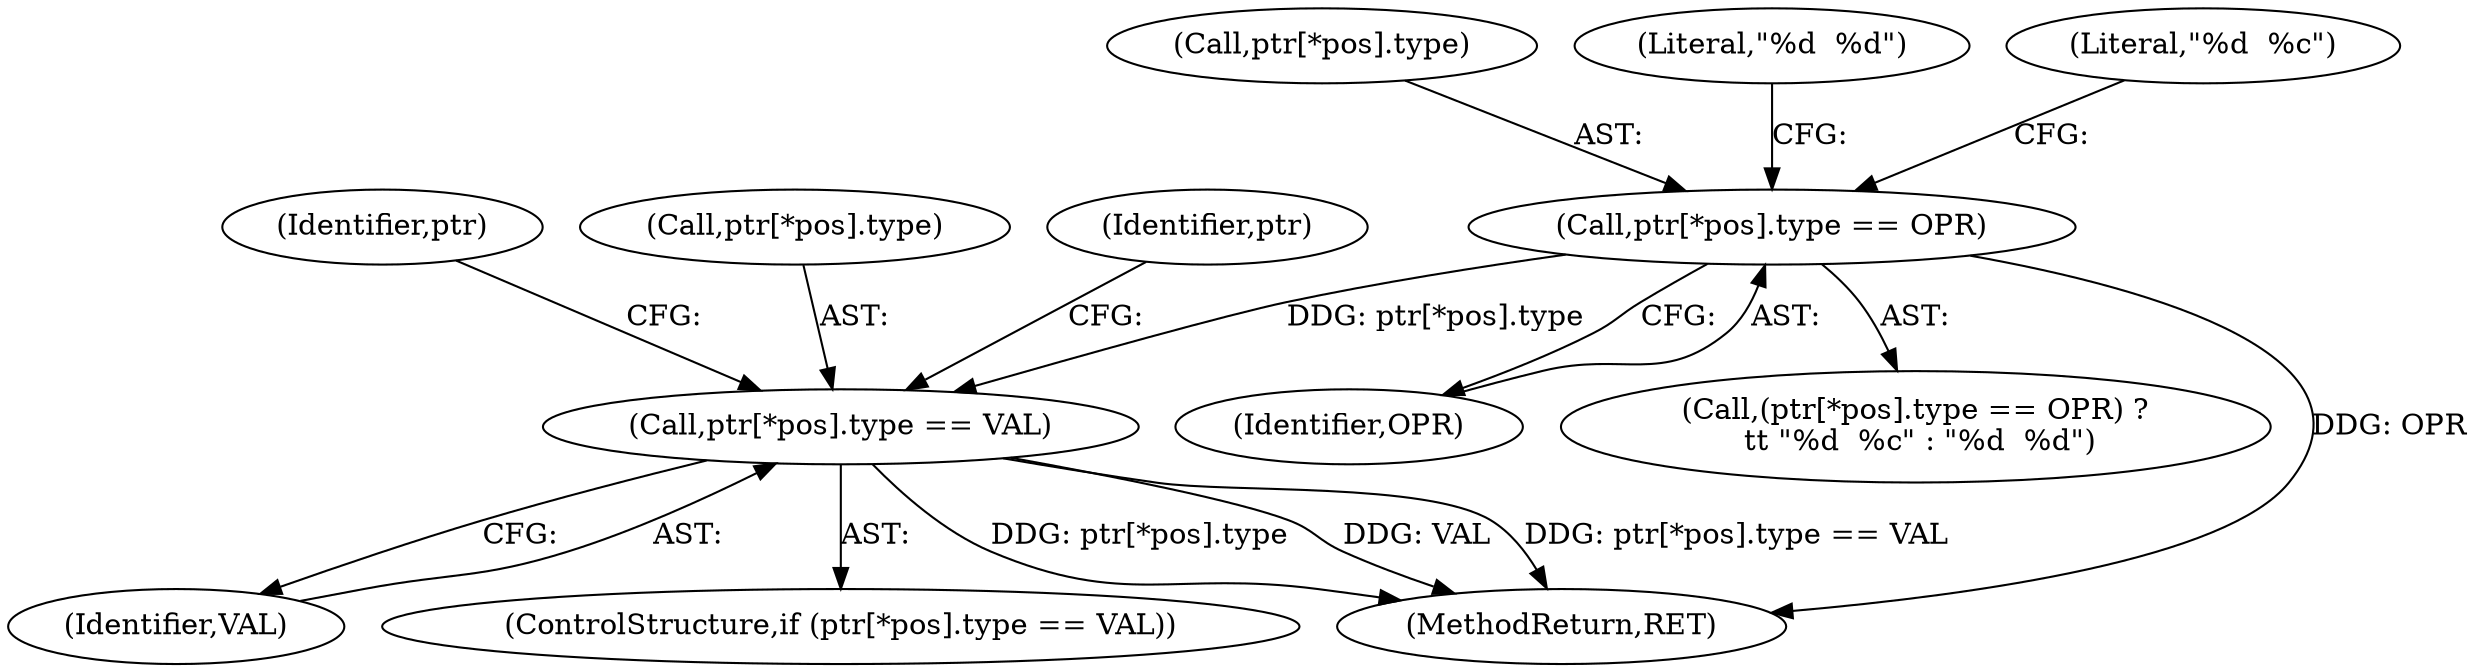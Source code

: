 digraph "0_postgres_31400a673325147e1205326008e32135a78b4d8a_6@pointer" {
"1000109" [label="(Call,ptr[*pos].type == OPR)"];
"1000128" [label="(Call,ptr[*pos].type == VAL)"];
"1000135" [label="(Identifier,VAL)"];
"1000140" [label="(Identifier,ptr)"];
"1000110" [label="(Call,ptr[*pos].type)"];
"1000118" [label="(Literal,\"%d  %d\")"];
"1000129" [label="(Call,ptr[*pos].type)"];
"1000127" [label="(ControlStructure,if (ptr[*pos].type == VAL))"];
"1000116" [label="(Identifier,OPR)"];
"1000117" [label="(Literal,\"%d  %c\")"];
"1000109" [label="(Call,ptr[*pos].type == OPR)"];
"1000108" [label="(Call,(ptr[*pos].type == OPR) ?\n \t\t \"%d  %c\" : \"%d  %d\")"];
"1000208" [label="(MethodReturn,RET)"];
"1000128" [label="(Call,ptr[*pos].type == VAL)"];
"1000153" [label="(Identifier,ptr)"];
"1000109" -> "1000108"  [label="AST: "];
"1000109" -> "1000116"  [label="CFG: "];
"1000110" -> "1000109"  [label="AST: "];
"1000116" -> "1000109"  [label="AST: "];
"1000117" -> "1000109"  [label="CFG: "];
"1000118" -> "1000109"  [label="CFG: "];
"1000109" -> "1000208"  [label="DDG: OPR"];
"1000109" -> "1000128"  [label="DDG: ptr[*pos].type"];
"1000128" -> "1000127"  [label="AST: "];
"1000128" -> "1000135"  [label="CFG: "];
"1000129" -> "1000128"  [label="AST: "];
"1000135" -> "1000128"  [label="AST: "];
"1000140" -> "1000128"  [label="CFG: "];
"1000153" -> "1000128"  [label="CFG: "];
"1000128" -> "1000208"  [label="DDG: ptr[*pos].type"];
"1000128" -> "1000208"  [label="DDG: VAL"];
"1000128" -> "1000208"  [label="DDG: ptr[*pos].type == VAL"];
}
